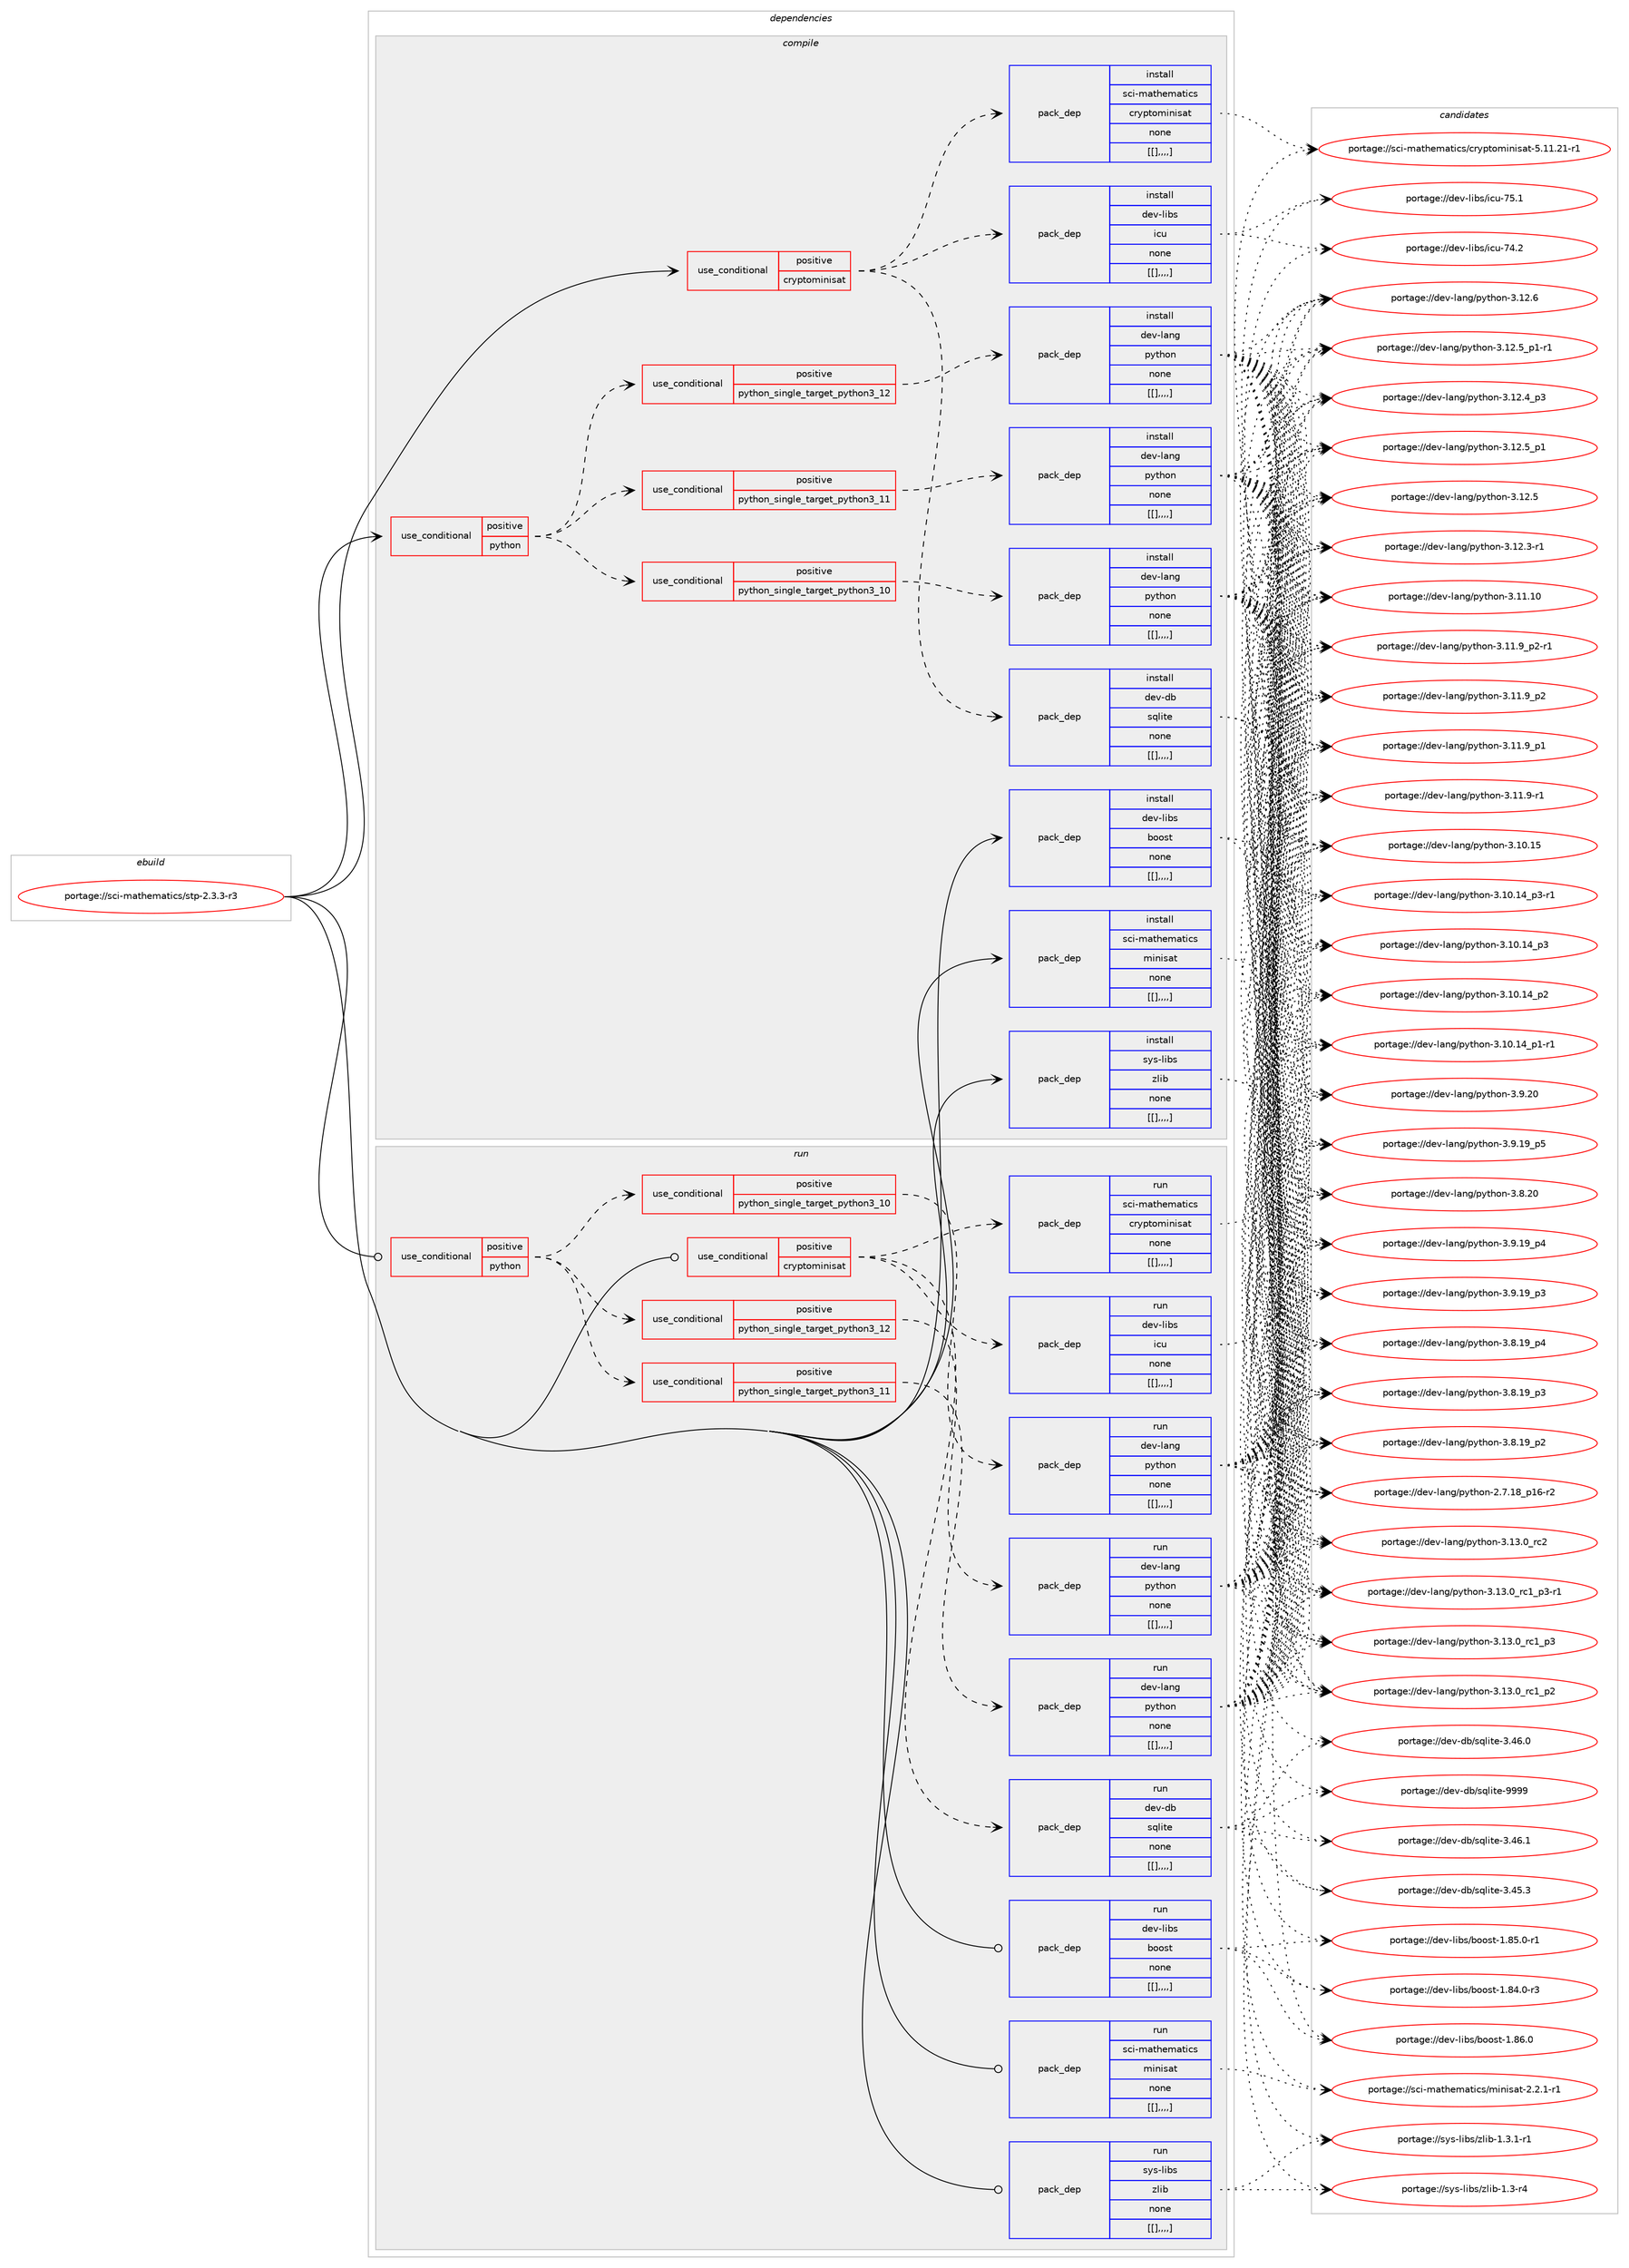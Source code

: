 digraph prolog {

# *************
# Graph options
# *************

newrank=true;
concentrate=true;
compound=true;
graph [rankdir=LR,fontname=Helvetica,fontsize=10,ranksep=1.5];#, ranksep=2.5, nodesep=0.2];
edge  [arrowhead=vee];
node  [fontname=Helvetica,fontsize=10];

# **********
# The ebuild
# **********

subgraph cluster_leftcol {
color=gray;
label=<<i>ebuild</i>>;
id [label="portage://sci-mathematics/stp-2.3.3-r3", color=red, width=4, href="../sci-mathematics/stp-2.3.3-r3.svg"];
}

# ****************
# The dependencies
# ****************

subgraph cluster_midcol {
color=gray;
label=<<i>dependencies</i>>;
subgraph cluster_compile {
fillcolor="#eeeeee";
style=filled;
label=<<i>compile</i>>;
subgraph cond112785 {
dependency426203 [label=<<TABLE BORDER="0" CELLBORDER="1" CELLSPACING="0" CELLPADDING="4"><TR><TD ROWSPAN="3" CELLPADDING="10">use_conditional</TD></TR><TR><TD>positive</TD></TR><TR><TD>cryptominisat</TD></TR></TABLE>>, shape=none, color=red];
subgraph pack310383 {
dependency426204 [label=<<TABLE BORDER="0" CELLBORDER="1" CELLSPACING="0" CELLPADDING="4" WIDTH="220"><TR><TD ROWSPAN="6" CELLPADDING="30">pack_dep</TD></TR><TR><TD WIDTH="110">install</TD></TR><TR><TD>dev-db</TD></TR><TR><TD>sqlite</TD></TR><TR><TD>none</TD></TR><TR><TD>[[],,,,]</TD></TR></TABLE>>, shape=none, color=blue];
}
dependency426203:e -> dependency426204:w [weight=20,style="dashed",arrowhead="vee"];
subgraph pack310384 {
dependency426205 [label=<<TABLE BORDER="0" CELLBORDER="1" CELLSPACING="0" CELLPADDING="4" WIDTH="220"><TR><TD ROWSPAN="6" CELLPADDING="30">pack_dep</TD></TR><TR><TD WIDTH="110">install</TD></TR><TR><TD>dev-libs</TD></TR><TR><TD>icu</TD></TR><TR><TD>none</TD></TR><TR><TD>[[],,,,]</TD></TR></TABLE>>, shape=none, color=blue];
}
dependency426203:e -> dependency426205:w [weight=20,style="dashed",arrowhead="vee"];
subgraph pack310385 {
dependency426206 [label=<<TABLE BORDER="0" CELLBORDER="1" CELLSPACING="0" CELLPADDING="4" WIDTH="220"><TR><TD ROWSPAN="6" CELLPADDING="30">pack_dep</TD></TR><TR><TD WIDTH="110">install</TD></TR><TR><TD>sci-mathematics</TD></TR><TR><TD>cryptominisat</TD></TR><TR><TD>none</TD></TR><TR><TD>[[],,,,]</TD></TR></TABLE>>, shape=none, color=blue];
}
dependency426203:e -> dependency426206:w [weight=20,style="dashed",arrowhead="vee"];
}
id:e -> dependency426203:w [weight=20,style="solid",arrowhead="vee"];
subgraph cond112786 {
dependency426207 [label=<<TABLE BORDER="0" CELLBORDER="1" CELLSPACING="0" CELLPADDING="4"><TR><TD ROWSPAN="3" CELLPADDING="10">use_conditional</TD></TR><TR><TD>positive</TD></TR><TR><TD>python</TD></TR></TABLE>>, shape=none, color=red];
subgraph cond112787 {
dependency426208 [label=<<TABLE BORDER="0" CELLBORDER="1" CELLSPACING="0" CELLPADDING="4"><TR><TD ROWSPAN="3" CELLPADDING="10">use_conditional</TD></TR><TR><TD>positive</TD></TR><TR><TD>python_single_target_python3_10</TD></TR></TABLE>>, shape=none, color=red];
subgraph pack310386 {
dependency426209 [label=<<TABLE BORDER="0" CELLBORDER="1" CELLSPACING="0" CELLPADDING="4" WIDTH="220"><TR><TD ROWSPAN="6" CELLPADDING="30">pack_dep</TD></TR><TR><TD WIDTH="110">install</TD></TR><TR><TD>dev-lang</TD></TR><TR><TD>python</TD></TR><TR><TD>none</TD></TR><TR><TD>[[],,,,]</TD></TR></TABLE>>, shape=none, color=blue];
}
dependency426208:e -> dependency426209:w [weight=20,style="dashed",arrowhead="vee"];
}
dependency426207:e -> dependency426208:w [weight=20,style="dashed",arrowhead="vee"];
subgraph cond112788 {
dependency426210 [label=<<TABLE BORDER="0" CELLBORDER="1" CELLSPACING="0" CELLPADDING="4"><TR><TD ROWSPAN="3" CELLPADDING="10">use_conditional</TD></TR><TR><TD>positive</TD></TR><TR><TD>python_single_target_python3_11</TD></TR></TABLE>>, shape=none, color=red];
subgraph pack310387 {
dependency426211 [label=<<TABLE BORDER="0" CELLBORDER="1" CELLSPACING="0" CELLPADDING="4" WIDTH="220"><TR><TD ROWSPAN="6" CELLPADDING="30">pack_dep</TD></TR><TR><TD WIDTH="110">install</TD></TR><TR><TD>dev-lang</TD></TR><TR><TD>python</TD></TR><TR><TD>none</TD></TR><TR><TD>[[],,,,]</TD></TR></TABLE>>, shape=none, color=blue];
}
dependency426210:e -> dependency426211:w [weight=20,style="dashed",arrowhead="vee"];
}
dependency426207:e -> dependency426210:w [weight=20,style="dashed",arrowhead="vee"];
subgraph cond112789 {
dependency426212 [label=<<TABLE BORDER="0" CELLBORDER="1" CELLSPACING="0" CELLPADDING="4"><TR><TD ROWSPAN="3" CELLPADDING="10">use_conditional</TD></TR><TR><TD>positive</TD></TR><TR><TD>python_single_target_python3_12</TD></TR></TABLE>>, shape=none, color=red];
subgraph pack310388 {
dependency426213 [label=<<TABLE BORDER="0" CELLBORDER="1" CELLSPACING="0" CELLPADDING="4" WIDTH="220"><TR><TD ROWSPAN="6" CELLPADDING="30">pack_dep</TD></TR><TR><TD WIDTH="110">install</TD></TR><TR><TD>dev-lang</TD></TR><TR><TD>python</TD></TR><TR><TD>none</TD></TR><TR><TD>[[],,,,]</TD></TR></TABLE>>, shape=none, color=blue];
}
dependency426212:e -> dependency426213:w [weight=20,style="dashed",arrowhead="vee"];
}
dependency426207:e -> dependency426212:w [weight=20,style="dashed",arrowhead="vee"];
}
id:e -> dependency426207:w [weight=20,style="solid",arrowhead="vee"];
subgraph pack310389 {
dependency426214 [label=<<TABLE BORDER="0" CELLBORDER="1" CELLSPACING="0" CELLPADDING="4" WIDTH="220"><TR><TD ROWSPAN="6" CELLPADDING="30">pack_dep</TD></TR><TR><TD WIDTH="110">install</TD></TR><TR><TD>dev-libs</TD></TR><TR><TD>boost</TD></TR><TR><TD>none</TD></TR><TR><TD>[[],,,,]</TD></TR></TABLE>>, shape=none, color=blue];
}
id:e -> dependency426214:w [weight=20,style="solid",arrowhead="vee"];
subgraph pack310390 {
dependency426215 [label=<<TABLE BORDER="0" CELLBORDER="1" CELLSPACING="0" CELLPADDING="4" WIDTH="220"><TR><TD ROWSPAN="6" CELLPADDING="30">pack_dep</TD></TR><TR><TD WIDTH="110">install</TD></TR><TR><TD>sci-mathematics</TD></TR><TR><TD>minisat</TD></TR><TR><TD>none</TD></TR><TR><TD>[[],,,,]</TD></TR></TABLE>>, shape=none, color=blue];
}
id:e -> dependency426215:w [weight=20,style="solid",arrowhead="vee"];
subgraph pack310391 {
dependency426216 [label=<<TABLE BORDER="0" CELLBORDER="1" CELLSPACING="0" CELLPADDING="4" WIDTH="220"><TR><TD ROWSPAN="6" CELLPADDING="30">pack_dep</TD></TR><TR><TD WIDTH="110">install</TD></TR><TR><TD>sys-libs</TD></TR><TR><TD>zlib</TD></TR><TR><TD>none</TD></TR><TR><TD>[[],,,,]</TD></TR></TABLE>>, shape=none, color=blue];
}
id:e -> dependency426216:w [weight=20,style="solid",arrowhead="vee"];
}
subgraph cluster_compileandrun {
fillcolor="#eeeeee";
style=filled;
label=<<i>compile and run</i>>;
}
subgraph cluster_run {
fillcolor="#eeeeee";
style=filled;
label=<<i>run</i>>;
subgraph cond112790 {
dependency426217 [label=<<TABLE BORDER="0" CELLBORDER="1" CELLSPACING="0" CELLPADDING="4"><TR><TD ROWSPAN="3" CELLPADDING="10">use_conditional</TD></TR><TR><TD>positive</TD></TR><TR><TD>cryptominisat</TD></TR></TABLE>>, shape=none, color=red];
subgraph pack310392 {
dependency426218 [label=<<TABLE BORDER="0" CELLBORDER="1" CELLSPACING="0" CELLPADDING="4" WIDTH="220"><TR><TD ROWSPAN="6" CELLPADDING="30">pack_dep</TD></TR><TR><TD WIDTH="110">run</TD></TR><TR><TD>dev-db</TD></TR><TR><TD>sqlite</TD></TR><TR><TD>none</TD></TR><TR><TD>[[],,,,]</TD></TR></TABLE>>, shape=none, color=blue];
}
dependency426217:e -> dependency426218:w [weight=20,style="dashed",arrowhead="vee"];
subgraph pack310393 {
dependency426219 [label=<<TABLE BORDER="0" CELLBORDER="1" CELLSPACING="0" CELLPADDING="4" WIDTH="220"><TR><TD ROWSPAN="6" CELLPADDING="30">pack_dep</TD></TR><TR><TD WIDTH="110">run</TD></TR><TR><TD>dev-libs</TD></TR><TR><TD>icu</TD></TR><TR><TD>none</TD></TR><TR><TD>[[],,,,]</TD></TR></TABLE>>, shape=none, color=blue];
}
dependency426217:e -> dependency426219:w [weight=20,style="dashed",arrowhead="vee"];
subgraph pack310394 {
dependency426220 [label=<<TABLE BORDER="0" CELLBORDER="1" CELLSPACING="0" CELLPADDING="4" WIDTH="220"><TR><TD ROWSPAN="6" CELLPADDING="30">pack_dep</TD></TR><TR><TD WIDTH="110">run</TD></TR><TR><TD>sci-mathematics</TD></TR><TR><TD>cryptominisat</TD></TR><TR><TD>none</TD></TR><TR><TD>[[],,,,]</TD></TR></TABLE>>, shape=none, color=blue];
}
dependency426217:e -> dependency426220:w [weight=20,style="dashed",arrowhead="vee"];
}
id:e -> dependency426217:w [weight=20,style="solid",arrowhead="odot"];
subgraph cond112791 {
dependency426221 [label=<<TABLE BORDER="0" CELLBORDER="1" CELLSPACING="0" CELLPADDING="4"><TR><TD ROWSPAN="3" CELLPADDING="10">use_conditional</TD></TR><TR><TD>positive</TD></TR><TR><TD>python</TD></TR></TABLE>>, shape=none, color=red];
subgraph cond112792 {
dependency426222 [label=<<TABLE BORDER="0" CELLBORDER="1" CELLSPACING="0" CELLPADDING="4"><TR><TD ROWSPAN="3" CELLPADDING="10">use_conditional</TD></TR><TR><TD>positive</TD></TR><TR><TD>python_single_target_python3_10</TD></TR></TABLE>>, shape=none, color=red];
subgraph pack310395 {
dependency426223 [label=<<TABLE BORDER="0" CELLBORDER="1" CELLSPACING="0" CELLPADDING="4" WIDTH="220"><TR><TD ROWSPAN="6" CELLPADDING="30">pack_dep</TD></TR><TR><TD WIDTH="110">run</TD></TR><TR><TD>dev-lang</TD></TR><TR><TD>python</TD></TR><TR><TD>none</TD></TR><TR><TD>[[],,,,]</TD></TR></TABLE>>, shape=none, color=blue];
}
dependency426222:e -> dependency426223:w [weight=20,style="dashed",arrowhead="vee"];
}
dependency426221:e -> dependency426222:w [weight=20,style="dashed",arrowhead="vee"];
subgraph cond112793 {
dependency426224 [label=<<TABLE BORDER="0" CELLBORDER="1" CELLSPACING="0" CELLPADDING="4"><TR><TD ROWSPAN="3" CELLPADDING="10">use_conditional</TD></TR><TR><TD>positive</TD></TR><TR><TD>python_single_target_python3_11</TD></TR></TABLE>>, shape=none, color=red];
subgraph pack310396 {
dependency426225 [label=<<TABLE BORDER="0" CELLBORDER="1" CELLSPACING="0" CELLPADDING="4" WIDTH="220"><TR><TD ROWSPAN="6" CELLPADDING="30">pack_dep</TD></TR><TR><TD WIDTH="110">run</TD></TR><TR><TD>dev-lang</TD></TR><TR><TD>python</TD></TR><TR><TD>none</TD></TR><TR><TD>[[],,,,]</TD></TR></TABLE>>, shape=none, color=blue];
}
dependency426224:e -> dependency426225:w [weight=20,style="dashed",arrowhead="vee"];
}
dependency426221:e -> dependency426224:w [weight=20,style="dashed",arrowhead="vee"];
subgraph cond112794 {
dependency426226 [label=<<TABLE BORDER="0" CELLBORDER="1" CELLSPACING="0" CELLPADDING="4"><TR><TD ROWSPAN="3" CELLPADDING="10">use_conditional</TD></TR><TR><TD>positive</TD></TR><TR><TD>python_single_target_python3_12</TD></TR></TABLE>>, shape=none, color=red];
subgraph pack310397 {
dependency426227 [label=<<TABLE BORDER="0" CELLBORDER="1" CELLSPACING="0" CELLPADDING="4" WIDTH="220"><TR><TD ROWSPAN="6" CELLPADDING="30">pack_dep</TD></TR><TR><TD WIDTH="110">run</TD></TR><TR><TD>dev-lang</TD></TR><TR><TD>python</TD></TR><TR><TD>none</TD></TR><TR><TD>[[],,,,]</TD></TR></TABLE>>, shape=none, color=blue];
}
dependency426226:e -> dependency426227:w [weight=20,style="dashed",arrowhead="vee"];
}
dependency426221:e -> dependency426226:w [weight=20,style="dashed",arrowhead="vee"];
}
id:e -> dependency426221:w [weight=20,style="solid",arrowhead="odot"];
subgraph pack310398 {
dependency426228 [label=<<TABLE BORDER="0" CELLBORDER="1" CELLSPACING="0" CELLPADDING="4" WIDTH="220"><TR><TD ROWSPAN="6" CELLPADDING="30">pack_dep</TD></TR><TR><TD WIDTH="110">run</TD></TR><TR><TD>dev-libs</TD></TR><TR><TD>boost</TD></TR><TR><TD>none</TD></TR><TR><TD>[[],,,,]</TD></TR></TABLE>>, shape=none, color=blue];
}
id:e -> dependency426228:w [weight=20,style="solid",arrowhead="odot"];
subgraph pack310399 {
dependency426229 [label=<<TABLE BORDER="0" CELLBORDER="1" CELLSPACING="0" CELLPADDING="4" WIDTH="220"><TR><TD ROWSPAN="6" CELLPADDING="30">pack_dep</TD></TR><TR><TD WIDTH="110">run</TD></TR><TR><TD>sci-mathematics</TD></TR><TR><TD>minisat</TD></TR><TR><TD>none</TD></TR><TR><TD>[[],,,,]</TD></TR></TABLE>>, shape=none, color=blue];
}
id:e -> dependency426229:w [weight=20,style="solid",arrowhead="odot"];
subgraph pack310400 {
dependency426230 [label=<<TABLE BORDER="0" CELLBORDER="1" CELLSPACING="0" CELLPADDING="4" WIDTH="220"><TR><TD ROWSPAN="6" CELLPADDING="30">pack_dep</TD></TR><TR><TD WIDTH="110">run</TD></TR><TR><TD>sys-libs</TD></TR><TR><TD>zlib</TD></TR><TR><TD>none</TD></TR><TR><TD>[[],,,,]</TD></TR></TABLE>>, shape=none, color=blue];
}
id:e -> dependency426230:w [weight=20,style="solid",arrowhead="odot"];
}
}

# **************
# The candidates
# **************

subgraph cluster_choices {
rank=same;
color=gray;
label=<<i>candidates</i>>;

subgraph choice310383 {
color=black;
nodesep=1;
choice1001011184510098471151131081051161014557575757 [label="portage://dev-db/sqlite-9999", color=red, width=4,href="../dev-db/sqlite-9999.svg"];
choice10010111845100984711511310810511610145514652544649 [label="portage://dev-db/sqlite-3.46.1", color=red, width=4,href="../dev-db/sqlite-3.46.1.svg"];
choice10010111845100984711511310810511610145514652544648 [label="portage://dev-db/sqlite-3.46.0", color=red, width=4,href="../dev-db/sqlite-3.46.0.svg"];
choice10010111845100984711511310810511610145514652534651 [label="portage://dev-db/sqlite-3.45.3", color=red, width=4,href="../dev-db/sqlite-3.45.3.svg"];
dependency426204:e -> choice1001011184510098471151131081051161014557575757:w [style=dotted,weight="100"];
dependency426204:e -> choice10010111845100984711511310810511610145514652544649:w [style=dotted,weight="100"];
dependency426204:e -> choice10010111845100984711511310810511610145514652544648:w [style=dotted,weight="100"];
dependency426204:e -> choice10010111845100984711511310810511610145514652534651:w [style=dotted,weight="100"];
}
subgraph choice310384 {
color=black;
nodesep=1;
choice100101118451081059811547105991174555534649 [label="portage://dev-libs/icu-75.1", color=red, width=4,href="../dev-libs/icu-75.1.svg"];
choice100101118451081059811547105991174555524650 [label="portage://dev-libs/icu-74.2", color=red, width=4,href="../dev-libs/icu-74.2.svg"];
dependency426205:e -> choice100101118451081059811547105991174555534649:w [style=dotted,weight="100"];
dependency426205:e -> choice100101118451081059811547105991174555524650:w [style=dotted,weight="100"];
}
subgraph choice310385 {
color=black;
nodesep=1;
choice115991054510997116104101109971161059911547991141211121161111091051101051159711645534649494650494511449 [label="portage://sci-mathematics/cryptominisat-5.11.21-r1", color=red, width=4,href="../sci-mathematics/cryptominisat-5.11.21-r1.svg"];
dependency426206:e -> choice115991054510997116104101109971161059911547991141211121161111091051101051159711645534649494650494511449:w [style=dotted,weight="100"];
}
subgraph choice310386 {
color=black;
nodesep=1;
choice10010111845108971101034711212111610411111045514649514648951149950 [label="portage://dev-lang/python-3.13.0_rc2", color=red, width=4,href="../dev-lang/python-3.13.0_rc2.svg"];
choice1001011184510897110103471121211161041111104551464951464895114994995112514511449 [label="portage://dev-lang/python-3.13.0_rc1_p3-r1", color=red, width=4,href="../dev-lang/python-3.13.0_rc1_p3-r1.svg"];
choice100101118451089711010347112121116104111110455146495146489511499499511251 [label="portage://dev-lang/python-3.13.0_rc1_p3", color=red, width=4,href="../dev-lang/python-3.13.0_rc1_p3.svg"];
choice100101118451089711010347112121116104111110455146495146489511499499511250 [label="portage://dev-lang/python-3.13.0_rc1_p2", color=red, width=4,href="../dev-lang/python-3.13.0_rc1_p2.svg"];
choice10010111845108971101034711212111610411111045514649504654 [label="portage://dev-lang/python-3.12.6", color=red, width=4,href="../dev-lang/python-3.12.6.svg"];
choice1001011184510897110103471121211161041111104551464950465395112494511449 [label="portage://dev-lang/python-3.12.5_p1-r1", color=red, width=4,href="../dev-lang/python-3.12.5_p1-r1.svg"];
choice100101118451089711010347112121116104111110455146495046539511249 [label="portage://dev-lang/python-3.12.5_p1", color=red, width=4,href="../dev-lang/python-3.12.5_p1.svg"];
choice10010111845108971101034711212111610411111045514649504653 [label="portage://dev-lang/python-3.12.5", color=red, width=4,href="../dev-lang/python-3.12.5.svg"];
choice100101118451089711010347112121116104111110455146495046529511251 [label="portage://dev-lang/python-3.12.4_p3", color=red, width=4,href="../dev-lang/python-3.12.4_p3.svg"];
choice100101118451089711010347112121116104111110455146495046514511449 [label="portage://dev-lang/python-3.12.3-r1", color=red, width=4,href="../dev-lang/python-3.12.3-r1.svg"];
choice1001011184510897110103471121211161041111104551464949464948 [label="portage://dev-lang/python-3.11.10", color=red, width=4,href="../dev-lang/python-3.11.10.svg"];
choice1001011184510897110103471121211161041111104551464949465795112504511449 [label="portage://dev-lang/python-3.11.9_p2-r1", color=red, width=4,href="../dev-lang/python-3.11.9_p2-r1.svg"];
choice100101118451089711010347112121116104111110455146494946579511250 [label="portage://dev-lang/python-3.11.9_p2", color=red, width=4,href="../dev-lang/python-3.11.9_p2.svg"];
choice100101118451089711010347112121116104111110455146494946579511249 [label="portage://dev-lang/python-3.11.9_p1", color=red, width=4,href="../dev-lang/python-3.11.9_p1.svg"];
choice100101118451089711010347112121116104111110455146494946574511449 [label="portage://dev-lang/python-3.11.9-r1", color=red, width=4,href="../dev-lang/python-3.11.9-r1.svg"];
choice1001011184510897110103471121211161041111104551464948464953 [label="portage://dev-lang/python-3.10.15", color=red, width=4,href="../dev-lang/python-3.10.15.svg"];
choice100101118451089711010347112121116104111110455146494846495295112514511449 [label="portage://dev-lang/python-3.10.14_p3-r1", color=red, width=4,href="../dev-lang/python-3.10.14_p3-r1.svg"];
choice10010111845108971101034711212111610411111045514649484649529511251 [label="portage://dev-lang/python-3.10.14_p3", color=red, width=4,href="../dev-lang/python-3.10.14_p3.svg"];
choice10010111845108971101034711212111610411111045514649484649529511250 [label="portage://dev-lang/python-3.10.14_p2", color=red, width=4,href="../dev-lang/python-3.10.14_p2.svg"];
choice100101118451089711010347112121116104111110455146494846495295112494511449 [label="portage://dev-lang/python-3.10.14_p1-r1", color=red, width=4,href="../dev-lang/python-3.10.14_p1-r1.svg"];
choice10010111845108971101034711212111610411111045514657465048 [label="portage://dev-lang/python-3.9.20", color=red, width=4,href="../dev-lang/python-3.9.20.svg"];
choice100101118451089711010347112121116104111110455146574649579511253 [label="portage://dev-lang/python-3.9.19_p5", color=red, width=4,href="../dev-lang/python-3.9.19_p5.svg"];
choice100101118451089711010347112121116104111110455146574649579511252 [label="portage://dev-lang/python-3.9.19_p4", color=red, width=4,href="../dev-lang/python-3.9.19_p4.svg"];
choice100101118451089711010347112121116104111110455146574649579511251 [label="portage://dev-lang/python-3.9.19_p3", color=red, width=4,href="../dev-lang/python-3.9.19_p3.svg"];
choice10010111845108971101034711212111610411111045514656465048 [label="portage://dev-lang/python-3.8.20", color=red, width=4,href="../dev-lang/python-3.8.20.svg"];
choice100101118451089711010347112121116104111110455146564649579511252 [label="portage://dev-lang/python-3.8.19_p4", color=red, width=4,href="../dev-lang/python-3.8.19_p4.svg"];
choice100101118451089711010347112121116104111110455146564649579511251 [label="portage://dev-lang/python-3.8.19_p3", color=red, width=4,href="../dev-lang/python-3.8.19_p3.svg"];
choice100101118451089711010347112121116104111110455146564649579511250 [label="portage://dev-lang/python-3.8.19_p2", color=red, width=4,href="../dev-lang/python-3.8.19_p2.svg"];
choice100101118451089711010347112121116104111110455046554649569511249544511450 [label="portage://dev-lang/python-2.7.18_p16-r2", color=red, width=4,href="../dev-lang/python-2.7.18_p16-r2.svg"];
dependency426209:e -> choice10010111845108971101034711212111610411111045514649514648951149950:w [style=dotted,weight="100"];
dependency426209:e -> choice1001011184510897110103471121211161041111104551464951464895114994995112514511449:w [style=dotted,weight="100"];
dependency426209:e -> choice100101118451089711010347112121116104111110455146495146489511499499511251:w [style=dotted,weight="100"];
dependency426209:e -> choice100101118451089711010347112121116104111110455146495146489511499499511250:w [style=dotted,weight="100"];
dependency426209:e -> choice10010111845108971101034711212111610411111045514649504654:w [style=dotted,weight="100"];
dependency426209:e -> choice1001011184510897110103471121211161041111104551464950465395112494511449:w [style=dotted,weight="100"];
dependency426209:e -> choice100101118451089711010347112121116104111110455146495046539511249:w [style=dotted,weight="100"];
dependency426209:e -> choice10010111845108971101034711212111610411111045514649504653:w [style=dotted,weight="100"];
dependency426209:e -> choice100101118451089711010347112121116104111110455146495046529511251:w [style=dotted,weight="100"];
dependency426209:e -> choice100101118451089711010347112121116104111110455146495046514511449:w [style=dotted,weight="100"];
dependency426209:e -> choice1001011184510897110103471121211161041111104551464949464948:w [style=dotted,weight="100"];
dependency426209:e -> choice1001011184510897110103471121211161041111104551464949465795112504511449:w [style=dotted,weight="100"];
dependency426209:e -> choice100101118451089711010347112121116104111110455146494946579511250:w [style=dotted,weight="100"];
dependency426209:e -> choice100101118451089711010347112121116104111110455146494946579511249:w [style=dotted,weight="100"];
dependency426209:e -> choice100101118451089711010347112121116104111110455146494946574511449:w [style=dotted,weight="100"];
dependency426209:e -> choice1001011184510897110103471121211161041111104551464948464953:w [style=dotted,weight="100"];
dependency426209:e -> choice100101118451089711010347112121116104111110455146494846495295112514511449:w [style=dotted,weight="100"];
dependency426209:e -> choice10010111845108971101034711212111610411111045514649484649529511251:w [style=dotted,weight="100"];
dependency426209:e -> choice10010111845108971101034711212111610411111045514649484649529511250:w [style=dotted,weight="100"];
dependency426209:e -> choice100101118451089711010347112121116104111110455146494846495295112494511449:w [style=dotted,weight="100"];
dependency426209:e -> choice10010111845108971101034711212111610411111045514657465048:w [style=dotted,weight="100"];
dependency426209:e -> choice100101118451089711010347112121116104111110455146574649579511253:w [style=dotted,weight="100"];
dependency426209:e -> choice100101118451089711010347112121116104111110455146574649579511252:w [style=dotted,weight="100"];
dependency426209:e -> choice100101118451089711010347112121116104111110455146574649579511251:w [style=dotted,weight="100"];
dependency426209:e -> choice10010111845108971101034711212111610411111045514656465048:w [style=dotted,weight="100"];
dependency426209:e -> choice100101118451089711010347112121116104111110455146564649579511252:w [style=dotted,weight="100"];
dependency426209:e -> choice100101118451089711010347112121116104111110455146564649579511251:w [style=dotted,weight="100"];
dependency426209:e -> choice100101118451089711010347112121116104111110455146564649579511250:w [style=dotted,weight="100"];
dependency426209:e -> choice100101118451089711010347112121116104111110455046554649569511249544511450:w [style=dotted,weight="100"];
}
subgraph choice310387 {
color=black;
nodesep=1;
choice10010111845108971101034711212111610411111045514649514648951149950 [label="portage://dev-lang/python-3.13.0_rc2", color=red, width=4,href="../dev-lang/python-3.13.0_rc2.svg"];
choice1001011184510897110103471121211161041111104551464951464895114994995112514511449 [label="portage://dev-lang/python-3.13.0_rc1_p3-r1", color=red, width=4,href="../dev-lang/python-3.13.0_rc1_p3-r1.svg"];
choice100101118451089711010347112121116104111110455146495146489511499499511251 [label="portage://dev-lang/python-3.13.0_rc1_p3", color=red, width=4,href="../dev-lang/python-3.13.0_rc1_p3.svg"];
choice100101118451089711010347112121116104111110455146495146489511499499511250 [label="portage://dev-lang/python-3.13.0_rc1_p2", color=red, width=4,href="../dev-lang/python-3.13.0_rc1_p2.svg"];
choice10010111845108971101034711212111610411111045514649504654 [label="portage://dev-lang/python-3.12.6", color=red, width=4,href="../dev-lang/python-3.12.6.svg"];
choice1001011184510897110103471121211161041111104551464950465395112494511449 [label="portage://dev-lang/python-3.12.5_p1-r1", color=red, width=4,href="../dev-lang/python-3.12.5_p1-r1.svg"];
choice100101118451089711010347112121116104111110455146495046539511249 [label="portage://dev-lang/python-3.12.5_p1", color=red, width=4,href="../dev-lang/python-3.12.5_p1.svg"];
choice10010111845108971101034711212111610411111045514649504653 [label="portage://dev-lang/python-3.12.5", color=red, width=4,href="../dev-lang/python-3.12.5.svg"];
choice100101118451089711010347112121116104111110455146495046529511251 [label="portage://dev-lang/python-3.12.4_p3", color=red, width=4,href="../dev-lang/python-3.12.4_p3.svg"];
choice100101118451089711010347112121116104111110455146495046514511449 [label="portage://dev-lang/python-3.12.3-r1", color=red, width=4,href="../dev-lang/python-3.12.3-r1.svg"];
choice1001011184510897110103471121211161041111104551464949464948 [label="portage://dev-lang/python-3.11.10", color=red, width=4,href="../dev-lang/python-3.11.10.svg"];
choice1001011184510897110103471121211161041111104551464949465795112504511449 [label="portage://dev-lang/python-3.11.9_p2-r1", color=red, width=4,href="../dev-lang/python-3.11.9_p2-r1.svg"];
choice100101118451089711010347112121116104111110455146494946579511250 [label="portage://dev-lang/python-3.11.9_p2", color=red, width=4,href="../dev-lang/python-3.11.9_p2.svg"];
choice100101118451089711010347112121116104111110455146494946579511249 [label="portage://dev-lang/python-3.11.9_p1", color=red, width=4,href="../dev-lang/python-3.11.9_p1.svg"];
choice100101118451089711010347112121116104111110455146494946574511449 [label="portage://dev-lang/python-3.11.9-r1", color=red, width=4,href="../dev-lang/python-3.11.9-r1.svg"];
choice1001011184510897110103471121211161041111104551464948464953 [label="portage://dev-lang/python-3.10.15", color=red, width=4,href="../dev-lang/python-3.10.15.svg"];
choice100101118451089711010347112121116104111110455146494846495295112514511449 [label="portage://dev-lang/python-3.10.14_p3-r1", color=red, width=4,href="../dev-lang/python-3.10.14_p3-r1.svg"];
choice10010111845108971101034711212111610411111045514649484649529511251 [label="portage://dev-lang/python-3.10.14_p3", color=red, width=4,href="../dev-lang/python-3.10.14_p3.svg"];
choice10010111845108971101034711212111610411111045514649484649529511250 [label="portage://dev-lang/python-3.10.14_p2", color=red, width=4,href="../dev-lang/python-3.10.14_p2.svg"];
choice100101118451089711010347112121116104111110455146494846495295112494511449 [label="portage://dev-lang/python-3.10.14_p1-r1", color=red, width=4,href="../dev-lang/python-3.10.14_p1-r1.svg"];
choice10010111845108971101034711212111610411111045514657465048 [label="portage://dev-lang/python-3.9.20", color=red, width=4,href="../dev-lang/python-3.9.20.svg"];
choice100101118451089711010347112121116104111110455146574649579511253 [label="portage://dev-lang/python-3.9.19_p5", color=red, width=4,href="../dev-lang/python-3.9.19_p5.svg"];
choice100101118451089711010347112121116104111110455146574649579511252 [label="portage://dev-lang/python-3.9.19_p4", color=red, width=4,href="../dev-lang/python-3.9.19_p4.svg"];
choice100101118451089711010347112121116104111110455146574649579511251 [label="portage://dev-lang/python-3.9.19_p3", color=red, width=4,href="../dev-lang/python-3.9.19_p3.svg"];
choice10010111845108971101034711212111610411111045514656465048 [label="portage://dev-lang/python-3.8.20", color=red, width=4,href="../dev-lang/python-3.8.20.svg"];
choice100101118451089711010347112121116104111110455146564649579511252 [label="portage://dev-lang/python-3.8.19_p4", color=red, width=4,href="../dev-lang/python-3.8.19_p4.svg"];
choice100101118451089711010347112121116104111110455146564649579511251 [label="portage://dev-lang/python-3.8.19_p3", color=red, width=4,href="../dev-lang/python-3.8.19_p3.svg"];
choice100101118451089711010347112121116104111110455146564649579511250 [label="portage://dev-lang/python-3.8.19_p2", color=red, width=4,href="../dev-lang/python-3.8.19_p2.svg"];
choice100101118451089711010347112121116104111110455046554649569511249544511450 [label="portage://dev-lang/python-2.7.18_p16-r2", color=red, width=4,href="../dev-lang/python-2.7.18_p16-r2.svg"];
dependency426211:e -> choice10010111845108971101034711212111610411111045514649514648951149950:w [style=dotted,weight="100"];
dependency426211:e -> choice1001011184510897110103471121211161041111104551464951464895114994995112514511449:w [style=dotted,weight="100"];
dependency426211:e -> choice100101118451089711010347112121116104111110455146495146489511499499511251:w [style=dotted,weight="100"];
dependency426211:e -> choice100101118451089711010347112121116104111110455146495146489511499499511250:w [style=dotted,weight="100"];
dependency426211:e -> choice10010111845108971101034711212111610411111045514649504654:w [style=dotted,weight="100"];
dependency426211:e -> choice1001011184510897110103471121211161041111104551464950465395112494511449:w [style=dotted,weight="100"];
dependency426211:e -> choice100101118451089711010347112121116104111110455146495046539511249:w [style=dotted,weight="100"];
dependency426211:e -> choice10010111845108971101034711212111610411111045514649504653:w [style=dotted,weight="100"];
dependency426211:e -> choice100101118451089711010347112121116104111110455146495046529511251:w [style=dotted,weight="100"];
dependency426211:e -> choice100101118451089711010347112121116104111110455146495046514511449:w [style=dotted,weight="100"];
dependency426211:e -> choice1001011184510897110103471121211161041111104551464949464948:w [style=dotted,weight="100"];
dependency426211:e -> choice1001011184510897110103471121211161041111104551464949465795112504511449:w [style=dotted,weight="100"];
dependency426211:e -> choice100101118451089711010347112121116104111110455146494946579511250:w [style=dotted,weight="100"];
dependency426211:e -> choice100101118451089711010347112121116104111110455146494946579511249:w [style=dotted,weight="100"];
dependency426211:e -> choice100101118451089711010347112121116104111110455146494946574511449:w [style=dotted,weight="100"];
dependency426211:e -> choice1001011184510897110103471121211161041111104551464948464953:w [style=dotted,weight="100"];
dependency426211:e -> choice100101118451089711010347112121116104111110455146494846495295112514511449:w [style=dotted,weight="100"];
dependency426211:e -> choice10010111845108971101034711212111610411111045514649484649529511251:w [style=dotted,weight="100"];
dependency426211:e -> choice10010111845108971101034711212111610411111045514649484649529511250:w [style=dotted,weight="100"];
dependency426211:e -> choice100101118451089711010347112121116104111110455146494846495295112494511449:w [style=dotted,weight="100"];
dependency426211:e -> choice10010111845108971101034711212111610411111045514657465048:w [style=dotted,weight="100"];
dependency426211:e -> choice100101118451089711010347112121116104111110455146574649579511253:w [style=dotted,weight="100"];
dependency426211:e -> choice100101118451089711010347112121116104111110455146574649579511252:w [style=dotted,weight="100"];
dependency426211:e -> choice100101118451089711010347112121116104111110455146574649579511251:w [style=dotted,weight="100"];
dependency426211:e -> choice10010111845108971101034711212111610411111045514656465048:w [style=dotted,weight="100"];
dependency426211:e -> choice100101118451089711010347112121116104111110455146564649579511252:w [style=dotted,weight="100"];
dependency426211:e -> choice100101118451089711010347112121116104111110455146564649579511251:w [style=dotted,weight="100"];
dependency426211:e -> choice100101118451089711010347112121116104111110455146564649579511250:w [style=dotted,weight="100"];
dependency426211:e -> choice100101118451089711010347112121116104111110455046554649569511249544511450:w [style=dotted,weight="100"];
}
subgraph choice310388 {
color=black;
nodesep=1;
choice10010111845108971101034711212111610411111045514649514648951149950 [label="portage://dev-lang/python-3.13.0_rc2", color=red, width=4,href="../dev-lang/python-3.13.0_rc2.svg"];
choice1001011184510897110103471121211161041111104551464951464895114994995112514511449 [label="portage://dev-lang/python-3.13.0_rc1_p3-r1", color=red, width=4,href="../dev-lang/python-3.13.0_rc1_p3-r1.svg"];
choice100101118451089711010347112121116104111110455146495146489511499499511251 [label="portage://dev-lang/python-3.13.0_rc1_p3", color=red, width=4,href="../dev-lang/python-3.13.0_rc1_p3.svg"];
choice100101118451089711010347112121116104111110455146495146489511499499511250 [label="portage://dev-lang/python-3.13.0_rc1_p2", color=red, width=4,href="../dev-lang/python-3.13.0_rc1_p2.svg"];
choice10010111845108971101034711212111610411111045514649504654 [label="portage://dev-lang/python-3.12.6", color=red, width=4,href="../dev-lang/python-3.12.6.svg"];
choice1001011184510897110103471121211161041111104551464950465395112494511449 [label="portage://dev-lang/python-3.12.5_p1-r1", color=red, width=4,href="../dev-lang/python-3.12.5_p1-r1.svg"];
choice100101118451089711010347112121116104111110455146495046539511249 [label="portage://dev-lang/python-3.12.5_p1", color=red, width=4,href="../dev-lang/python-3.12.5_p1.svg"];
choice10010111845108971101034711212111610411111045514649504653 [label="portage://dev-lang/python-3.12.5", color=red, width=4,href="../dev-lang/python-3.12.5.svg"];
choice100101118451089711010347112121116104111110455146495046529511251 [label="portage://dev-lang/python-3.12.4_p3", color=red, width=4,href="../dev-lang/python-3.12.4_p3.svg"];
choice100101118451089711010347112121116104111110455146495046514511449 [label="portage://dev-lang/python-3.12.3-r1", color=red, width=4,href="../dev-lang/python-3.12.3-r1.svg"];
choice1001011184510897110103471121211161041111104551464949464948 [label="portage://dev-lang/python-3.11.10", color=red, width=4,href="../dev-lang/python-3.11.10.svg"];
choice1001011184510897110103471121211161041111104551464949465795112504511449 [label="portage://dev-lang/python-3.11.9_p2-r1", color=red, width=4,href="../dev-lang/python-3.11.9_p2-r1.svg"];
choice100101118451089711010347112121116104111110455146494946579511250 [label="portage://dev-lang/python-3.11.9_p2", color=red, width=4,href="../dev-lang/python-3.11.9_p2.svg"];
choice100101118451089711010347112121116104111110455146494946579511249 [label="portage://dev-lang/python-3.11.9_p1", color=red, width=4,href="../dev-lang/python-3.11.9_p1.svg"];
choice100101118451089711010347112121116104111110455146494946574511449 [label="portage://dev-lang/python-3.11.9-r1", color=red, width=4,href="../dev-lang/python-3.11.9-r1.svg"];
choice1001011184510897110103471121211161041111104551464948464953 [label="portage://dev-lang/python-3.10.15", color=red, width=4,href="../dev-lang/python-3.10.15.svg"];
choice100101118451089711010347112121116104111110455146494846495295112514511449 [label="portage://dev-lang/python-3.10.14_p3-r1", color=red, width=4,href="../dev-lang/python-3.10.14_p3-r1.svg"];
choice10010111845108971101034711212111610411111045514649484649529511251 [label="portage://dev-lang/python-3.10.14_p3", color=red, width=4,href="../dev-lang/python-3.10.14_p3.svg"];
choice10010111845108971101034711212111610411111045514649484649529511250 [label="portage://dev-lang/python-3.10.14_p2", color=red, width=4,href="../dev-lang/python-3.10.14_p2.svg"];
choice100101118451089711010347112121116104111110455146494846495295112494511449 [label="portage://dev-lang/python-3.10.14_p1-r1", color=red, width=4,href="../dev-lang/python-3.10.14_p1-r1.svg"];
choice10010111845108971101034711212111610411111045514657465048 [label="portage://dev-lang/python-3.9.20", color=red, width=4,href="../dev-lang/python-3.9.20.svg"];
choice100101118451089711010347112121116104111110455146574649579511253 [label="portage://dev-lang/python-3.9.19_p5", color=red, width=4,href="../dev-lang/python-3.9.19_p5.svg"];
choice100101118451089711010347112121116104111110455146574649579511252 [label="portage://dev-lang/python-3.9.19_p4", color=red, width=4,href="../dev-lang/python-3.9.19_p4.svg"];
choice100101118451089711010347112121116104111110455146574649579511251 [label="portage://dev-lang/python-3.9.19_p3", color=red, width=4,href="../dev-lang/python-3.9.19_p3.svg"];
choice10010111845108971101034711212111610411111045514656465048 [label="portage://dev-lang/python-3.8.20", color=red, width=4,href="../dev-lang/python-3.8.20.svg"];
choice100101118451089711010347112121116104111110455146564649579511252 [label="portage://dev-lang/python-3.8.19_p4", color=red, width=4,href="../dev-lang/python-3.8.19_p4.svg"];
choice100101118451089711010347112121116104111110455146564649579511251 [label="portage://dev-lang/python-3.8.19_p3", color=red, width=4,href="../dev-lang/python-3.8.19_p3.svg"];
choice100101118451089711010347112121116104111110455146564649579511250 [label="portage://dev-lang/python-3.8.19_p2", color=red, width=4,href="../dev-lang/python-3.8.19_p2.svg"];
choice100101118451089711010347112121116104111110455046554649569511249544511450 [label="portage://dev-lang/python-2.7.18_p16-r2", color=red, width=4,href="../dev-lang/python-2.7.18_p16-r2.svg"];
dependency426213:e -> choice10010111845108971101034711212111610411111045514649514648951149950:w [style=dotted,weight="100"];
dependency426213:e -> choice1001011184510897110103471121211161041111104551464951464895114994995112514511449:w [style=dotted,weight="100"];
dependency426213:e -> choice100101118451089711010347112121116104111110455146495146489511499499511251:w [style=dotted,weight="100"];
dependency426213:e -> choice100101118451089711010347112121116104111110455146495146489511499499511250:w [style=dotted,weight="100"];
dependency426213:e -> choice10010111845108971101034711212111610411111045514649504654:w [style=dotted,weight="100"];
dependency426213:e -> choice1001011184510897110103471121211161041111104551464950465395112494511449:w [style=dotted,weight="100"];
dependency426213:e -> choice100101118451089711010347112121116104111110455146495046539511249:w [style=dotted,weight="100"];
dependency426213:e -> choice10010111845108971101034711212111610411111045514649504653:w [style=dotted,weight="100"];
dependency426213:e -> choice100101118451089711010347112121116104111110455146495046529511251:w [style=dotted,weight="100"];
dependency426213:e -> choice100101118451089711010347112121116104111110455146495046514511449:w [style=dotted,weight="100"];
dependency426213:e -> choice1001011184510897110103471121211161041111104551464949464948:w [style=dotted,weight="100"];
dependency426213:e -> choice1001011184510897110103471121211161041111104551464949465795112504511449:w [style=dotted,weight="100"];
dependency426213:e -> choice100101118451089711010347112121116104111110455146494946579511250:w [style=dotted,weight="100"];
dependency426213:e -> choice100101118451089711010347112121116104111110455146494946579511249:w [style=dotted,weight="100"];
dependency426213:e -> choice100101118451089711010347112121116104111110455146494946574511449:w [style=dotted,weight="100"];
dependency426213:e -> choice1001011184510897110103471121211161041111104551464948464953:w [style=dotted,weight="100"];
dependency426213:e -> choice100101118451089711010347112121116104111110455146494846495295112514511449:w [style=dotted,weight="100"];
dependency426213:e -> choice10010111845108971101034711212111610411111045514649484649529511251:w [style=dotted,weight="100"];
dependency426213:e -> choice10010111845108971101034711212111610411111045514649484649529511250:w [style=dotted,weight="100"];
dependency426213:e -> choice100101118451089711010347112121116104111110455146494846495295112494511449:w [style=dotted,weight="100"];
dependency426213:e -> choice10010111845108971101034711212111610411111045514657465048:w [style=dotted,weight="100"];
dependency426213:e -> choice100101118451089711010347112121116104111110455146574649579511253:w [style=dotted,weight="100"];
dependency426213:e -> choice100101118451089711010347112121116104111110455146574649579511252:w [style=dotted,weight="100"];
dependency426213:e -> choice100101118451089711010347112121116104111110455146574649579511251:w [style=dotted,weight="100"];
dependency426213:e -> choice10010111845108971101034711212111610411111045514656465048:w [style=dotted,weight="100"];
dependency426213:e -> choice100101118451089711010347112121116104111110455146564649579511252:w [style=dotted,weight="100"];
dependency426213:e -> choice100101118451089711010347112121116104111110455146564649579511251:w [style=dotted,weight="100"];
dependency426213:e -> choice100101118451089711010347112121116104111110455146564649579511250:w [style=dotted,weight="100"];
dependency426213:e -> choice100101118451089711010347112121116104111110455046554649569511249544511450:w [style=dotted,weight="100"];
}
subgraph choice310389 {
color=black;
nodesep=1;
choice1001011184510810598115479811111111511645494656544648 [label="portage://dev-libs/boost-1.86.0", color=red, width=4,href="../dev-libs/boost-1.86.0.svg"];
choice10010111845108105981154798111111115116454946565346484511449 [label="portage://dev-libs/boost-1.85.0-r1", color=red, width=4,href="../dev-libs/boost-1.85.0-r1.svg"];
choice10010111845108105981154798111111115116454946565246484511451 [label="portage://dev-libs/boost-1.84.0-r3", color=red, width=4,href="../dev-libs/boost-1.84.0-r3.svg"];
dependency426214:e -> choice1001011184510810598115479811111111511645494656544648:w [style=dotted,weight="100"];
dependency426214:e -> choice10010111845108105981154798111111115116454946565346484511449:w [style=dotted,weight="100"];
dependency426214:e -> choice10010111845108105981154798111111115116454946565246484511451:w [style=dotted,weight="100"];
}
subgraph choice310390 {
color=black;
nodesep=1;
choice115991054510997116104101109971161059911547109105110105115971164550465046494511449 [label="portage://sci-mathematics/minisat-2.2.1-r1", color=red, width=4,href="../sci-mathematics/minisat-2.2.1-r1.svg"];
dependency426215:e -> choice115991054510997116104101109971161059911547109105110105115971164550465046494511449:w [style=dotted,weight="100"];
}
subgraph choice310391 {
color=black;
nodesep=1;
choice115121115451081059811547122108105984549465146494511449 [label="portage://sys-libs/zlib-1.3.1-r1", color=red, width=4,href="../sys-libs/zlib-1.3.1-r1.svg"];
choice11512111545108105981154712210810598454946514511452 [label="portage://sys-libs/zlib-1.3-r4", color=red, width=4,href="../sys-libs/zlib-1.3-r4.svg"];
dependency426216:e -> choice115121115451081059811547122108105984549465146494511449:w [style=dotted,weight="100"];
dependency426216:e -> choice11512111545108105981154712210810598454946514511452:w [style=dotted,weight="100"];
}
subgraph choice310392 {
color=black;
nodesep=1;
choice1001011184510098471151131081051161014557575757 [label="portage://dev-db/sqlite-9999", color=red, width=4,href="../dev-db/sqlite-9999.svg"];
choice10010111845100984711511310810511610145514652544649 [label="portage://dev-db/sqlite-3.46.1", color=red, width=4,href="../dev-db/sqlite-3.46.1.svg"];
choice10010111845100984711511310810511610145514652544648 [label="portage://dev-db/sqlite-3.46.0", color=red, width=4,href="../dev-db/sqlite-3.46.0.svg"];
choice10010111845100984711511310810511610145514652534651 [label="portage://dev-db/sqlite-3.45.3", color=red, width=4,href="../dev-db/sqlite-3.45.3.svg"];
dependency426218:e -> choice1001011184510098471151131081051161014557575757:w [style=dotted,weight="100"];
dependency426218:e -> choice10010111845100984711511310810511610145514652544649:w [style=dotted,weight="100"];
dependency426218:e -> choice10010111845100984711511310810511610145514652544648:w [style=dotted,weight="100"];
dependency426218:e -> choice10010111845100984711511310810511610145514652534651:w [style=dotted,weight="100"];
}
subgraph choice310393 {
color=black;
nodesep=1;
choice100101118451081059811547105991174555534649 [label="portage://dev-libs/icu-75.1", color=red, width=4,href="../dev-libs/icu-75.1.svg"];
choice100101118451081059811547105991174555524650 [label="portage://dev-libs/icu-74.2", color=red, width=4,href="../dev-libs/icu-74.2.svg"];
dependency426219:e -> choice100101118451081059811547105991174555534649:w [style=dotted,weight="100"];
dependency426219:e -> choice100101118451081059811547105991174555524650:w [style=dotted,weight="100"];
}
subgraph choice310394 {
color=black;
nodesep=1;
choice115991054510997116104101109971161059911547991141211121161111091051101051159711645534649494650494511449 [label="portage://sci-mathematics/cryptominisat-5.11.21-r1", color=red, width=4,href="../sci-mathematics/cryptominisat-5.11.21-r1.svg"];
dependency426220:e -> choice115991054510997116104101109971161059911547991141211121161111091051101051159711645534649494650494511449:w [style=dotted,weight="100"];
}
subgraph choice310395 {
color=black;
nodesep=1;
choice10010111845108971101034711212111610411111045514649514648951149950 [label="portage://dev-lang/python-3.13.0_rc2", color=red, width=4,href="../dev-lang/python-3.13.0_rc2.svg"];
choice1001011184510897110103471121211161041111104551464951464895114994995112514511449 [label="portage://dev-lang/python-3.13.0_rc1_p3-r1", color=red, width=4,href="../dev-lang/python-3.13.0_rc1_p3-r1.svg"];
choice100101118451089711010347112121116104111110455146495146489511499499511251 [label="portage://dev-lang/python-3.13.0_rc1_p3", color=red, width=4,href="../dev-lang/python-3.13.0_rc1_p3.svg"];
choice100101118451089711010347112121116104111110455146495146489511499499511250 [label="portage://dev-lang/python-3.13.0_rc1_p2", color=red, width=4,href="../dev-lang/python-3.13.0_rc1_p2.svg"];
choice10010111845108971101034711212111610411111045514649504654 [label="portage://dev-lang/python-3.12.6", color=red, width=4,href="../dev-lang/python-3.12.6.svg"];
choice1001011184510897110103471121211161041111104551464950465395112494511449 [label="portage://dev-lang/python-3.12.5_p1-r1", color=red, width=4,href="../dev-lang/python-3.12.5_p1-r1.svg"];
choice100101118451089711010347112121116104111110455146495046539511249 [label="portage://dev-lang/python-3.12.5_p1", color=red, width=4,href="../dev-lang/python-3.12.5_p1.svg"];
choice10010111845108971101034711212111610411111045514649504653 [label="portage://dev-lang/python-3.12.5", color=red, width=4,href="../dev-lang/python-3.12.5.svg"];
choice100101118451089711010347112121116104111110455146495046529511251 [label="portage://dev-lang/python-3.12.4_p3", color=red, width=4,href="../dev-lang/python-3.12.4_p3.svg"];
choice100101118451089711010347112121116104111110455146495046514511449 [label="portage://dev-lang/python-3.12.3-r1", color=red, width=4,href="../dev-lang/python-3.12.3-r1.svg"];
choice1001011184510897110103471121211161041111104551464949464948 [label="portage://dev-lang/python-3.11.10", color=red, width=4,href="../dev-lang/python-3.11.10.svg"];
choice1001011184510897110103471121211161041111104551464949465795112504511449 [label="portage://dev-lang/python-3.11.9_p2-r1", color=red, width=4,href="../dev-lang/python-3.11.9_p2-r1.svg"];
choice100101118451089711010347112121116104111110455146494946579511250 [label="portage://dev-lang/python-3.11.9_p2", color=red, width=4,href="../dev-lang/python-3.11.9_p2.svg"];
choice100101118451089711010347112121116104111110455146494946579511249 [label="portage://dev-lang/python-3.11.9_p1", color=red, width=4,href="../dev-lang/python-3.11.9_p1.svg"];
choice100101118451089711010347112121116104111110455146494946574511449 [label="portage://dev-lang/python-3.11.9-r1", color=red, width=4,href="../dev-lang/python-3.11.9-r1.svg"];
choice1001011184510897110103471121211161041111104551464948464953 [label="portage://dev-lang/python-3.10.15", color=red, width=4,href="../dev-lang/python-3.10.15.svg"];
choice100101118451089711010347112121116104111110455146494846495295112514511449 [label="portage://dev-lang/python-3.10.14_p3-r1", color=red, width=4,href="../dev-lang/python-3.10.14_p3-r1.svg"];
choice10010111845108971101034711212111610411111045514649484649529511251 [label="portage://dev-lang/python-3.10.14_p3", color=red, width=4,href="../dev-lang/python-3.10.14_p3.svg"];
choice10010111845108971101034711212111610411111045514649484649529511250 [label="portage://dev-lang/python-3.10.14_p2", color=red, width=4,href="../dev-lang/python-3.10.14_p2.svg"];
choice100101118451089711010347112121116104111110455146494846495295112494511449 [label="portage://dev-lang/python-3.10.14_p1-r1", color=red, width=4,href="../dev-lang/python-3.10.14_p1-r1.svg"];
choice10010111845108971101034711212111610411111045514657465048 [label="portage://dev-lang/python-3.9.20", color=red, width=4,href="../dev-lang/python-3.9.20.svg"];
choice100101118451089711010347112121116104111110455146574649579511253 [label="portage://dev-lang/python-3.9.19_p5", color=red, width=4,href="../dev-lang/python-3.9.19_p5.svg"];
choice100101118451089711010347112121116104111110455146574649579511252 [label="portage://dev-lang/python-3.9.19_p4", color=red, width=4,href="../dev-lang/python-3.9.19_p4.svg"];
choice100101118451089711010347112121116104111110455146574649579511251 [label="portage://dev-lang/python-3.9.19_p3", color=red, width=4,href="../dev-lang/python-3.9.19_p3.svg"];
choice10010111845108971101034711212111610411111045514656465048 [label="portage://dev-lang/python-3.8.20", color=red, width=4,href="../dev-lang/python-3.8.20.svg"];
choice100101118451089711010347112121116104111110455146564649579511252 [label="portage://dev-lang/python-3.8.19_p4", color=red, width=4,href="../dev-lang/python-3.8.19_p4.svg"];
choice100101118451089711010347112121116104111110455146564649579511251 [label="portage://dev-lang/python-3.8.19_p3", color=red, width=4,href="../dev-lang/python-3.8.19_p3.svg"];
choice100101118451089711010347112121116104111110455146564649579511250 [label="portage://dev-lang/python-3.8.19_p2", color=red, width=4,href="../dev-lang/python-3.8.19_p2.svg"];
choice100101118451089711010347112121116104111110455046554649569511249544511450 [label="portage://dev-lang/python-2.7.18_p16-r2", color=red, width=4,href="../dev-lang/python-2.7.18_p16-r2.svg"];
dependency426223:e -> choice10010111845108971101034711212111610411111045514649514648951149950:w [style=dotted,weight="100"];
dependency426223:e -> choice1001011184510897110103471121211161041111104551464951464895114994995112514511449:w [style=dotted,weight="100"];
dependency426223:e -> choice100101118451089711010347112121116104111110455146495146489511499499511251:w [style=dotted,weight="100"];
dependency426223:e -> choice100101118451089711010347112121116104111110455146495146489511499499511250:w [style=dotted,weight="100"];
dependency426223:e -> choice10010111845108971101034711212111610411111045514649504654:w [style=dotted,weight="100"];
dependency426223:e -> choice1001011184510897110103471121211161041111104551464950465395112494511449:w [style=dotted,weight="100"];
dependency426223:e -> choice100101118451089711010347112121116104111110455146495046539511249:w [style=dotted,weight="100"];
dependency426223:e -> choice10010111845108971101034711212111610411111045514649504653:w [style=dotted,weight="100"];
dependency426223:e -> choice100101118451089711010347112121116104111110455146495046529511251:w [style=dotted,weight="100"];
dependency426223:e -> choice100101118451089711010347112121116104111110455146495046514511449:w [style=dotted,weight="100"];
dependency426223:e -> choice1001011184510897110103471121211161041111104551464949464948:w [style=dotted,weight="100"];
dependency426223:e -> choice1001011184510897110103471121211161041111104551464949465795112504511449:w [style=dotted,weight="100"];
dependency426223:e -> choice100101118451089711010347112121116104111110455146494946579511250:w [style=dotted,weight="100"];
dependency426223:e -> choice100101118451089711010347112121116104111110455146494946579511249:w [style=dotted,weight="100"];
dependency426223:e -> choice100101118451089711010347112121116104111110455146494946574511449:w [style=dotted,weight="100"];
dependency426223:e -> choice1001011184510897110103471121211161041111104551464948464953:w [style=dotted,weight="100"];
dependency426223:e -> choice100101118451089711010347112121116104111110455146494846495295112514511449:w [style=dotted,weight="100"];
dependency426223:e -> choice10010111845108971101034711212111610411111045514649484649529511251:w [style=dotted,weight="100"];
dependency426223:e -> choice10010111845108971101034711212111610411111045514649484649529511250:w [style=dotted,weight="100"];
dependency426223:e -> choice100101118451089711010347112121116104111110455146494846495295112494511449:w [style=dotted,weight="100"];
dependency426223:e -> choice10010111845108971101034711212111610411111045514657465048:w [style=dotted,weight="100"];
dependency426223:e -> choice100101118451089711010347112121116104111110455146574649579511253:w [style=dotted,weight="100"];
dependency426223:e -> choice100101118451089711010347112121116104111110455146574649579511252:w [style=dotted,weight="100"];
dependency426223:e -> choice100101118451089711010347112121116104111110455146574649579511251:w [style=dotted,weight="100"];
dependency426223:e -> choice10010111845108971101034711212111610411111045514656465048:w [style=dotted,weight="100"];
dependency426223:e -> choice100101118451089711010347112121116104111110455146564649579511252:w [style=dotted,weight="100"];
dependency426223:e -> choice100101118451089711010347112121116104111110455146564649579511251:w [style=dotted,weight="100"];
dependency426223:e -> choice100101118451089711010347112121116104111110455146564649579511250:w [style=dotted,weight="100"];
dependency426223:e -> choice100101118451089711010347112121116104111110455046554649569511249544511450:w [style=dotted,weight="100"];
}
subgraph choice310396 {
color=black;
nodesep=1;
choice10010111845108971101034711212111610411111045514649514648951149950 [label="portage://dev-lang/python-3.13.0_rc2", color=red, width=4,href="../dev-lang/python-3.13.0_rc2.svg"];
choice1001011184510897110103471121211161041111104551464951464895114994995112514511449 [label="portage://dev-lang/python-3.13.0_rc1_p3-r1", color=red, width=4,href="../dev-lang/python-3.13.0_rc1_p3-r1.svg"];
choice100101118451089711010347112121116104111110455146495146489511499499511251 [label="portage://dev-lang/python-3.13.0_rc1_p3", color=red, width=4,href="../dev-lang/python-3.13.0_rc1_p3.svg"];
choice100101118451089711010347112121116104111110455146495146489511499499511250 [label="portage://dev-lang/python-3.13.0_rc1_p2", color=red, width=4,href="../dev-lang/python-3.13.0_rc1_p2.svg"];
choice10010111845108971101034711212111610411111045514649504654 [label="portage://dev-lang/python-3.12.6", color=red, width=4,href="../dev-lang/python-3.12.6.svg"];
choice1001011184510897110103471121211161041111104551464950465395112494511449 [label="portage://dev-lang/python-3.12.5_p1-r1", color=red, width=4,href="../dev-lang/python-3.12.5_p1-r1.svg"];
choice100101118451089711010347112121116104111110455146495046539511249 [label="portage://dev-lang/python-3.12.5_p1", color=red, width=4,href="../dev-lang/python-3.12.5_p1.svg"];
choice10010111845108971101034711212111610411111045514649504653 [label="portage://dev-lang/python-3.12.5", color=red, width=4,href="../dev-lang/python-3.12.5.svg"];
choice100101118451089711010347112121116104111110455146495046529511251 [label="portage://dev-lang/python-3.12.4_p3", color=red, width=4,href="../dev-lang/python-3.12.4_p3.svg"];
choice100101118451089711010347112121116104111110455146495046514511449 [label="portage://dev-lang/python-3.12.3-r1", color=red, width=4,href="../dev-lang/python-3.12.3-r1.svg"];
choice1001011184510897110103471121211161041111104551464949464948 [label="portage://dev-lang/python-3.11.10", color=red, width=4,href="../dev-lang/python-3.11.10.svg"];
choice1001011184510897110103471121211161041111104551464949465795112504511449 [label="portage://dev-lang/python-3.11.9_p2-r1", color=red, width=4,href="../dev-lang/python-3.11.9_p2-r1.svg"];
choice100101118451089711010347112121116104111110455146494946579511250 [label="portage://dev-lang/python-3.11.9_p2", color=red, width=4,href="../dev-lang/python-3.11.9_p2.svg"];
choice100101118451089711010347112121116104111110455146494946579511249 [label="portage://dev-lang/python-3.11.9_p1", color=red, width=4,href="../dev-lang/python-3.11.9_p1.svg"];
choice100101118451089711010347112121116104111110455146494946574511449 [label="portage://dev-lang/python-3.11.9-r1", color=red, width=4,href="../dev-lang/python-3.11.9-r1.svg"];
choice1001011184510897110103471121211161041111104551464948464953 [label="portage://dev-lang/python-3.10.15", color=red, width=4,href="../dev-lang/python-3.10.15.svg"];
choice100101118451089711010347112121116104111110455146494846495295112514511449 [label="portage://dev-lang/python-3.10.14_p3-r1", color=red, width=4,href="../dev-lang/python-3.10.14_p3-r1.svg"];
choice10010111845108971101034711212111610411111045514649484649529511251 [label="portage://dev-lang/python-3.10.14_p3", color=red, width=4,href="../dev-lang/python-3.10.14_p3.svg"];
choice10010111845108971101034711212111610411111045514649484649529511250 [label="portage://dev-lang/python-3.10.14_p2", color=red, width=4,href="../dev-lang/python-3.10.14_p2.svg"];
choice100101118451089711010347112121116104111110455146494846495295112494511449 [label="portage://dev-lang/python-3.10.14_p1-r1", color=red, width=4,href="../dev-lang/python-3.10.14_p1-r1.svg"];
choice10010111845108971101034711212111610411111045514657465048 [label="portage://dev-lang/python-3.9.20", color=red, width=4,href="../dev-lang/python-3.9.20.svg"];
choice100101118451089711010347112121116104111110455146574649579511253 [label="portage://dev-lang/python-3.9.19_p5", color=red, width=4,href="../dev-lang/python-3.9.19_p5.svg"];
choice100101118451089711010347112121116104111110455146574649579511252 [label="portage://dev-lang/python-3.9.19_p4", color=red, width=4,href="../dev-lang/python-3.9.19_p4.svg"];
choice100101118451089711010347112121116104111110455146574649579511251 [label="portage://dev-lang/python-3.9.19_p3", color=red, width=4,href="../dev-lang/python-3.9.19_p3.svg"];
choice10010111845108971101034711212111610411111045514656465048 [label="portage://dev-lang/python-3.8.20", color=red, width=4,href="../dev-lang/python-3.8.20.svg"];
choice100101118451089711010347112121116104111110455146564649579511252 [label="portage://dev-lang/python-3.8.19_p4", color=red, width=4,href="../dev-lang/python-3.8.19_p4.svg"];
choice100101118451089711010347112121116104111110455146564649579511251 [label="portage://dev-lang/python-3.8.19_p3", color=red, width=4,href="../dev-lang/python-3.8.19_p3.svg"];
choice100101118451089711010347112121116104111110455146564649579511250 [label="portage://dev-lang/python-3.8.19_p2", color=red, width=4,href="../dev-lang/python-3.8.19_p2.svg"];
choice100101118451089711010347112121116104111110455046554649569511249544511450 [label="portage://dev-lang/python-2.7.18_p16-r2", color=red, width=4,href="../dev-lang/python-2.7.18_p16-r2.svg"];
dependency426225:e -> choice10010111845108971101034711212111610411111045514649514648951149950:w [style=dotted,weight="100"];
dependency426225:e -> choice1001011184510897110103471121211161041111104551464951464895114994995112514511449:w [style=dotted,weight="100"];
dependency426225:e -> choice100101118451089711010347112121116104111110455146495146489511499499511251:w [style=dotted,weight="100"];
dependency426225:e -> choice100101118451089711010347112121116104111110455146495146489511499499511250:w [style=dotted,weight="100"];
dependency426225:e -> choice10010111845108971101034711212111610411111045514649504654:w [style=dotted,weight="100"];
dependency426225:e -> choice1001011184510897110103471121211161041111104551464950465395112494511449:w [style=dotted,weight="100"];
dependency426225:e -> choice100101118451089711010347112121116104111110455146495046539511249:w [style=dotted,weight="100"];
dependency426225:e -> choice10010111845108971101034711212111610411111045514649504653:w [style=dotted,weight="100"];
dependency426225:e -> choice100101118451089711010347112121116104111110455146495046529511251:w [style=dotted,weight="100"];
dependency426225:e -> choice100101118451089711010347112121116104111110455146495046514511449:w [style=dotted,weight="100"];
dependency426225:e -> choice1001011184510897110103471121211161041111104551464949464948:w [style=dotted,weight="100"];
dependency426225:e -> choice1001011184510897110103471121211161041111104551464949465795112504511449:w [style=dotted,weight="100"];
dependency426225:e -> choice100101118451089711010347112121116104111110455146494946579511250:w [style=dotted,weight="100"];
dependency426225:e -> choice100101118451089711010347112121116104111110455146494946579511249:w [style=dotted,weight="100"];
dependency426225:e -> choice100101118451089711010347112121116104111110455146494946574511449:w [style=dotted,weight="100"];
dependency426225:e -> choice1001011184510897110103471121211161041111104551464948464953:w [style=dotted,weight="100"];
dependency426225:e -> choice100101118451089711010347112121116104111110455146494846495295112514511449:w [style=dotted,weight="100"];
dependency426225:e -> choice10010111845108971101034711212111610411111045514649484649529511251:w [style=dotted,weight="100"];
dependency426225:e -> choice10010111845108971101034711212111610411111045514649484649529511250:w [style=dotted,weight="100"];
dependency426225:e -> choice100101118451089711010347112121116104111110455146494846495295112494511449:w [style=dotted,weight="100"];
dependency426225:e -> choice10010111845108971101034711212111610411111045514657465048:w [style=dotted,weight="100"];
dependency426225:e -> choice100101118451089711010347112121116104111110455146574649579511253:w [style=dotted,weight="100"];
dependency426225:e -> choice100101118451089711010347112121116104111110455146574649579511252:w [style=dotted,weight="100"];
dependency426225:e -> choice100101118451089711010347112121116104111110455146574649579511251:w [style=dotted,weight="100"];
dependency426225:e -> choice10010111845108971101034711212111610411111045514656465048:w [style=dotted,weight="100"];
dependency426225:e -> choice100101118451089711010347112121116104111110455146564649579511252:w [style=dotted,weight="100"];
dependency426225:e -> choice100101118451089711010347112121116104111110455146564649579511251:w [style=dotted,weight="100"];
dependency426225:e -> choice100101118451089711010347112121116104111110455146564649579511250:w [style=dotted,weight="100"];
dependency426225:e -> choice100101118451089711010347112121116104111110455046554649569511249544511450:w [style=dotted,weight="100"];
}
subgraph choice310397 {
color=black;
nodesep=1;
choice10010111845108971101034711212111610411111045514649514648951149950 [label="portage://dev-lang/python-3.13.0_rc2", color=red, width=4,href="../dev-lang/python-3.13.0_rc2.svg"];
choice1001011184510897110103471121211161041111104551464951464895114994995112514511449 [label="portage://dev-lang/python-3.13.0_rc1_p3-r1", color=red, width=4,href="../dev-lang/python-3.13.0_rc1_p3-r1.svg"];
choice100101118451089711010347112121116104111110455146495146489511499499511251 [label="portage://dev-lang/python-3.13.0_rc1_p3", color=red, width=4,href="../dev-lang/python-3.13.0_rc1_p3.svg"];
choice100101118451089711010347112121116104111110455146495146489511499499511250 [label="portage://dev-lang/python-3.13.0_rc1_p2", color=red, width=4,href="../dev-lang/python-3.13.0_rc1_p2.svg"];
choice10010111845108971101034711212111610411111045514649504654 [label="portage://dev-lang/python-3.12.6", color=red, width=4,href="../dev-lang/python-3.12.6.svg"];
choice1001011184510897110103471121211161041111104551464950465395112494511449 [label="portage://dev-lang/python-3.12.5_p1-r1", color=red, width=4,href="../dev-lang/python-3.12.5_p1-r1.svg"];
choice100101118451089711010347112121116104111110455146495046539511249 [label="portage://dev-lang/python-3.12.5_p1", color=red, width=4,href="../dev-lang/python-3.12.5_p1.svg"];
choice10010111845108971101034711212111610411111045514649504653 [label="portage://dev-lang/python-3.12.5", color=red, width=4,href="../dev-lang/python-3.12.5.svg"];
choice100101118451089711010347112121116104111110455146495046529511251 [label="portage://dev-lang/python-3.12.4_p3", color=red, width=4,href="../dev-lang/python-3.12.4_p3.svg"];
choice100101118451089711010347112121116104111110455146495046514511449 [label="portage://dev-lang/python-3.12.3-r1", color=red, width=4,href="../dev-lang/python-3.12.3-r1.svg"];
choice1001011184510897110103471121211161041111104551464949464948 [label="portage://dev-lang/python-3.11.10", color=red, width=4,href="../dev-lang/python-3.11.10.svg"];
choice1001011184510897110103471121211161041111104551464949465795112504511449 [label="portage://dev-lang/python-3.11.9_p2-r1", color=red, width=4,href="../dev-lang/python-3.11.9_p2-r1.svg"];
choice100101118451089711010347112121116104111110455146494946579511250 [label="portage://dev-lang/python-3.11.9_p2", color=red, width=4,href="../dev-lang/python-3.11.9_p2.svg"];
choice100101118451089711010347112121116104111110455146494946579511249 [label="portage://dev-lang/python-3.11.9_p1", color=red, width=4,href="../dev-lang/python-3.11.9_p1.svg"];
choice100101118451089711010347112121116104111110455146494946574511449 [label="portage://dev-lang/python-3.11.9-r1", color=red, width=4,href="../dev-lang/python-3.11.9-r1.svg"];
choice1001011184510897110103471121211161041111104551464948464953 [label="portage://dev-lang/python-3.10.15", color=red, width=4,href="../dev-lang/python-3.10.15.svg"];
choice100101118451089711010347112121116104111110455146494846495295112514511449 [label="portage://dev-lang/python-3.10.14_p3-r1", color=red, width=4,href="../dev-lang/python-3.10.14_p3-r1.svg"];
choice10010111845108971101034711212111610411111045514649484649529511251 [label="portage://dev-lang/python-3.10.14_p3", color=red, width=4,href="../dev-lang/python-3.10.14_p3.svg"];
choice10010111845108971101034711212111610411111045514649484649529511250 [label="portage://dev-lang/python-3.10.14_p2", color=red, width=4,href="../dev-lang/python-3.10.14_p2.svg"];
choice100101118451089711010347112121116104111110455146494846495295112494511449 [label="portage://dev-lang/python-3.10.14_p1-r1", color=red, width=4,href="../dev-lang/python-3.10.14_p1-r1.svg"];
choice10010111845108971101034711212111610411111045514657465048 [label="portage://dev-lang/python-3.9.20", color=red, width=4,href="../dev-lang/python-3.9.20.svg"];
choice100101118451089711010347112121116104111110455146574649579511253 [label="portage://dev-lang/python-3.9.19_p5", color=red, width=4,href="../dev-lang/python-3.9.19_p5.svg"];
choice100101118451089711010347112121116104111110455146574649579511252 [label="portage://dev-lang/python-3.9.19_p4", color=red, width=4,href="../dev-lang/python-3.9.19_p4.svg"];
choice100101118451089711010347112121116104111110455146574649579511251 [label="portage://dev-lang/python-3.9.19_p3", color=red, width=4,href="../dev-lang/python-3.9.19_p3.svg"];
choice10010111845108971101034711212111610411111045514656465048 [label="portage://dev-lang/python-3.8.20", color=red, width=4,href="../dev-lang/python-3.8.20.svg"];
choice100101118451089711010347112121116104111110455146564649579511252 [label="portage://dev-lang/python-3.8.19_p4", color=red, width=4,href="../dev-lang/python-3.8.19_p4.svg"];
choice100101118451089711010347112121116104111110455146564649579511251 [label="portage://dev-lang/python-3.8.19_p3", color=red, width=4,href="../dev-lang/python-3.8.19_p3.svg"];
choice100101118451089711010347112121116104111110455146564649579511250 [label="portage://dev-lang/python-3.8.19_p2", color=red, width=4,href="../dev-lang/python-3.8.19_p2.svg"];
choice100101118451089711010347112121116104111110455046554649569511249544511450 [label="portage://dev-lang/python-2.7.18_p16-r2", color=red, width=4,href="../dev-lang/python-2.7.18_p16-r2.svg"];
dependency426227:e -> choice10010111845108971101034711212111610411111045514649514648951149950:w [style=dotted,weight="100"];
dependency426227:e -> choice1001011184510897110103471121211161041111104551464951464895114994995112514511449:w [style=dotted,weight="100"];
dependency426227:e -> choice100101118451089711010347112121116104111110455146495146489511499499511251:w [style=dotted,weight="100"];
dependency426227:e -> choice100101118451089711010347112121116104111110455146495146489511499499511250:w [style=dotted,weight="100"];
dependency426227:e -> choice10010111845108971101034711212111610411111045514649504654:w [style=dotted,weight="100"];
dependency426227:e -> choice1001011184510897110103471121211161041111104551464950465395112494511449:w [style=dotted,weight="100"];
dependency426227:e -> choice100101118451089711010347112121116104111110455146495046539511249:w [style=dotted,weight="100"];
dependency426227:e -> choice10010111845108971101034711212111610411111045514649504653:w [style=dotted,weight="100"];
dependency426227:e -> choice100101118451089711010347112121116104111110455146495046529511251:w [style=dotted,weight="100"];
dependency426227:e -> choice100101118451089711010347112121116104111110455146495046514511449:w [style=dotted,weight="100"];
dependency426227:e -> choice1001011184510897110103471121211161041111104551464949464948:w [style=dotted,weight="100"];
dependency426227:e -> choice1001011184510897110103471121211161041111104551464949465795112504511449:w [style=dotted,weight="100"];
dependency426227:e -> choice100101118451089711010347112121116104111110455146494946579511250:w [style=dotted,weight="100"];
dependency426227:e -> choice100101118451089711010347112121116104111110455146494946579511249:w [style=dotted,weight="100"];
dependency426227:e -> choice100101118451089711010347112121116104111110455146494946574511449:w [style=dotted,weight="100"];
dependency426227:e -> choice1001011184510897110103471121211161041111104551464948464953:w [style=dotted,weight="100"];
dependency426227:e -> choice100101118451089711010347112121116104111110455146494846495295112514511449:w [style=dotted,weight="100"];
dependency426227:e -> choice10010111845108971101034711212111610411111045514649484649529511251:w [style=dotted,weight="100"];
dependency426227:e -> choice10010111845108971101034711212111610411111045514649484649529511250:w [style=dotted,weight="100"];
dependency426227:e -> choice100101118451089711010347112121116104111110455146494846495295112494511449:w [style=dotted,weight="100"];
dependency426227:e -> choice10010111845108971101034711212111610411111045514657465048:w [style=dotted,weight="100"];
dependency426227:e -> choice100101118451089711010347112121116104111110455146574649579511253:w [style=dotted,weight="100"];
dependency426227:e -> choice100101118451089711010347112121116104111110455146574649579511252:w [style=dotted,weight="100"];
dependency426227:e -> choice100101118451089711010347112121116104111110455146574649579511251:w [style=dotted,weight="100"];
dependency426227:e -> choice10010111845108971101034711212111610411111045514656465048:w [style=dotted,weight="100"];
dependency426227:e -> choice100101118451089711010347112121116104111110455146564649579511252:w [style=dotted,weight="100"];
dependency426227:e -> choice100101118451089711010347112121116104111110455146564649579511251:w [style=dotted,weight="100"];
dependency426227:e -> choice100101118451089711010347112121116104111110455146564649579511250:w [style=dotted,weight="100"];
dependency426227:e -> choice100101118451089711010347112121116104111110455046554649569511249544511450:w [style=dotted,weight="100"];
}
subgraph choice310398 {
color=black;
nodesep=1;
choice1001011184510810598115479811111111511645494656544648 [label="portage://dev-libs/boost-1.86.0", color=red, width=4,href="../dev-libs/boost-1.86.0.svg"];
choice10010111845108105981154798111111115116454946565346484511449 [label="portage://dev-libs/boost-1.85.0-r1", color=red, width=4,href="../dev-libs/boost-1.85.0-r1.svg"];
choice10010111845108105981154798111111115116454946565246484511451 [label="portage://dev-libs/boost-1.84.0-r3", color=red, width=4,href="../dev-libs/boost-1.84.0-r3.svg"];
dependency426228:e -> choice1001011184510810598115479811111111511645494656544648:w [style=dotted,weight="100"];
dependency426228:e -> choice10010111845108105981154798111111115116454946565346484511449:w [style=dotted,weight="100"];
dependency426228:e -> choice10010111845108105981154798111111115116454946565246484511451:w [style=dotted,weight="100"];
}
subgraph choice310399 {
color=black;
nodesep=1;
choice115991054510997116104101109971161059911547109105110105115971164550465046494511449 [label="portage://sci-mathematics/minisat-2.2.1-r1", color=red, width=4,href="../sci-mathematics/minisat-2.2.1-r1.svg"];
dependency426229:e -> choice115991054510997116104101109971161059911547109105110105115971164550465046494511449:w [style=dotted,weight="100"];
}
subgraph choice310400 {
color=black;
nodesep=1;
choice115121115451081059811547122108105984549465146494511449 [label="portage://sys-libs/zlib-1.3.1-r1", color=red, width=4,href="../sys-libs/zlib-1.3.1-r1.svg"];
choice11512111545108105981154712210810598454946514511452 [label="portage://sys-libs/zlib-1.3-r4", color=red, width=4,href="../sys-libs/zlib-1.3-r4.svg"];
dependency426230:e -> choice115121115451081059811547122108105984549465146494511449:w [style=dotted,weight="100"];
dependency426230:e -> choice11512111545108105981154712210810598454946514511452:w [style=dotted,weight="100"];
}
}

}
